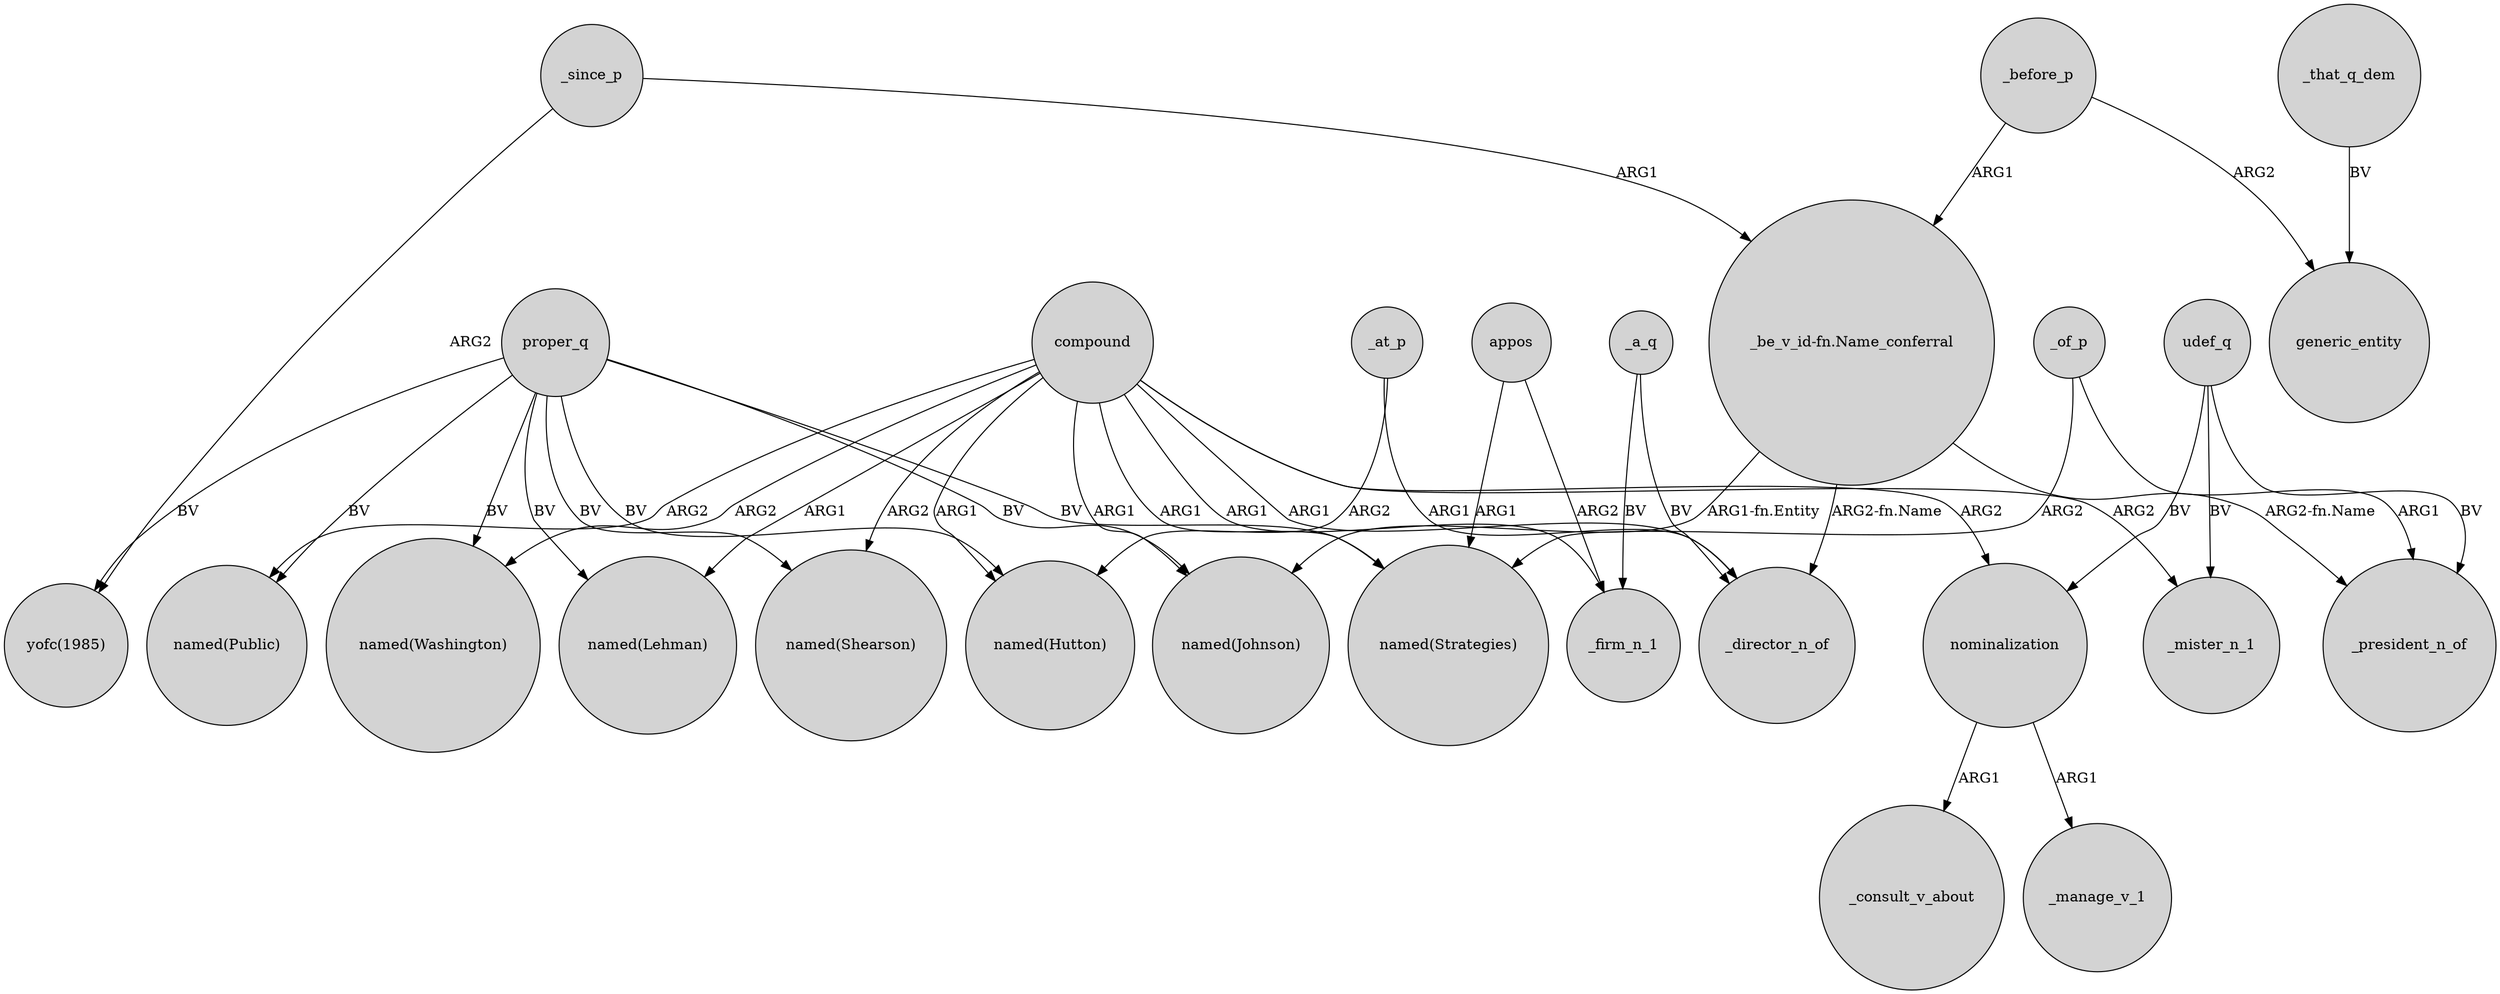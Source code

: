 digraph {
	node [shape=circle style=filled]
	compound -> "named(Hutton)" [label=ARG1]
	compound -> _mister_n_1 [label=ARG2]
	compound -> "named(Public)" [label=ARG2]
	proper_q -> "yofc(1985)" [label=BV]
	compound -> "named(Shearson)" [label=ARG2]
	appos -> "named(Strategies)" [label=ARG1]
	_of_p -> _president_n_of [label=ARG1]
	udef_q -> nominalization [label=BV]
	nominalization -> _consult_v_about [label=ARG1]
	appos -> _firm_n_1 [label=ARG2]
	proper_q -> "named(Hutton)" [label=BV]
	_at_p -> "named(Hutton)" [label=ARG2]
	_since_p -> "_be_v_id-fn.Name_conferral" [label=ARG1]
	_since_p -> "yofc(1985)" [label=ARG2]
	udef_q -> _mister_n_1 [label=BV]
	proper_q -> "named(Shearson)" [label=BV]
	compound -> nominalization [label=ARG2]
	proper_q -> "named(Johnson)" [label=BV]
	nominalization -> _manage_v_1 [label=ARG1]
	compound -> "named(Washington)" [label=ARG2]
	_at_p -> _director_n_of [label=ARG1]
	proper_q -> "named(Washington)" [label=BV]
	proper_q -> "named(Public)" [label=BV]
	_a_q -> _firm_n_1 [label=BV]
	_before_p -> "_be_v_id-fn.Name_conferral" [label=ARG1]
	compound -> _firm_n_1 [label=ARG1]
	compound -> _director_n_of [label=ARG1]
	_a_q -> _director_n_of [label=BV]
	compound -> "named(Strategies)" [label=ARG1]
	proper_q -> "named(Strategies)" [label=BV]
	proper_q -> "named(Lehman)" [label=BV]
	_before_p -> generic_entity [label=ARG2]
	_of_p -> "named(Strategies)" [label=ARG2]
	"_be_v_id-fn.Name_conferral" -> "named(Johnson)" [label="ARG1-fn.Entity"]
	_that_q_dem -> generic_entity [label=BV]
	udef_q -> _president_n_of [label=BV]
	"_be_v_id-fn.Name_conferral" -> _president_n_of [label="ARG2-fn.Name"]
	compound -> "named(Lehman)" [label=ARG1]
	compound -> "named(Johnson)" [label=ARG1]
	"_be_v_id-fn.Name_conferral" -> _director_n_of [label="ARG2-fn.Name"]
}
